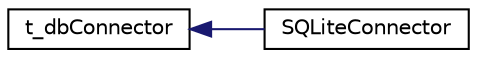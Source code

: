 digraph "Graphical Class Hierarchy"
{
 // LATEX_PDF_SIZE
  edge [fontname="Helvetica",fontsize="10",labelfontname="Helvetica",labelfontsize="10"];
  node [fontname="Helvetica",fontsize="10",shape=record];
  rankdir="LR";
  Node0 [label="t_dbConnector",height=0.2,width=0.4,color="black", fillcolor="white", style="filled",URL="$classt__dbConnector.html",tooltip=" "];
  Node0 -> Node1 [dir="back",color="midnightblue",fontsize="10",style="solid",fontname="Helvetica"];
  Node1 [label="SQLiteConnector",height=0.2,width=0.4,color="black", fillcolor="white", style="filled",URL="$classSQLiteConnector.html",tooltip=" "];
}
